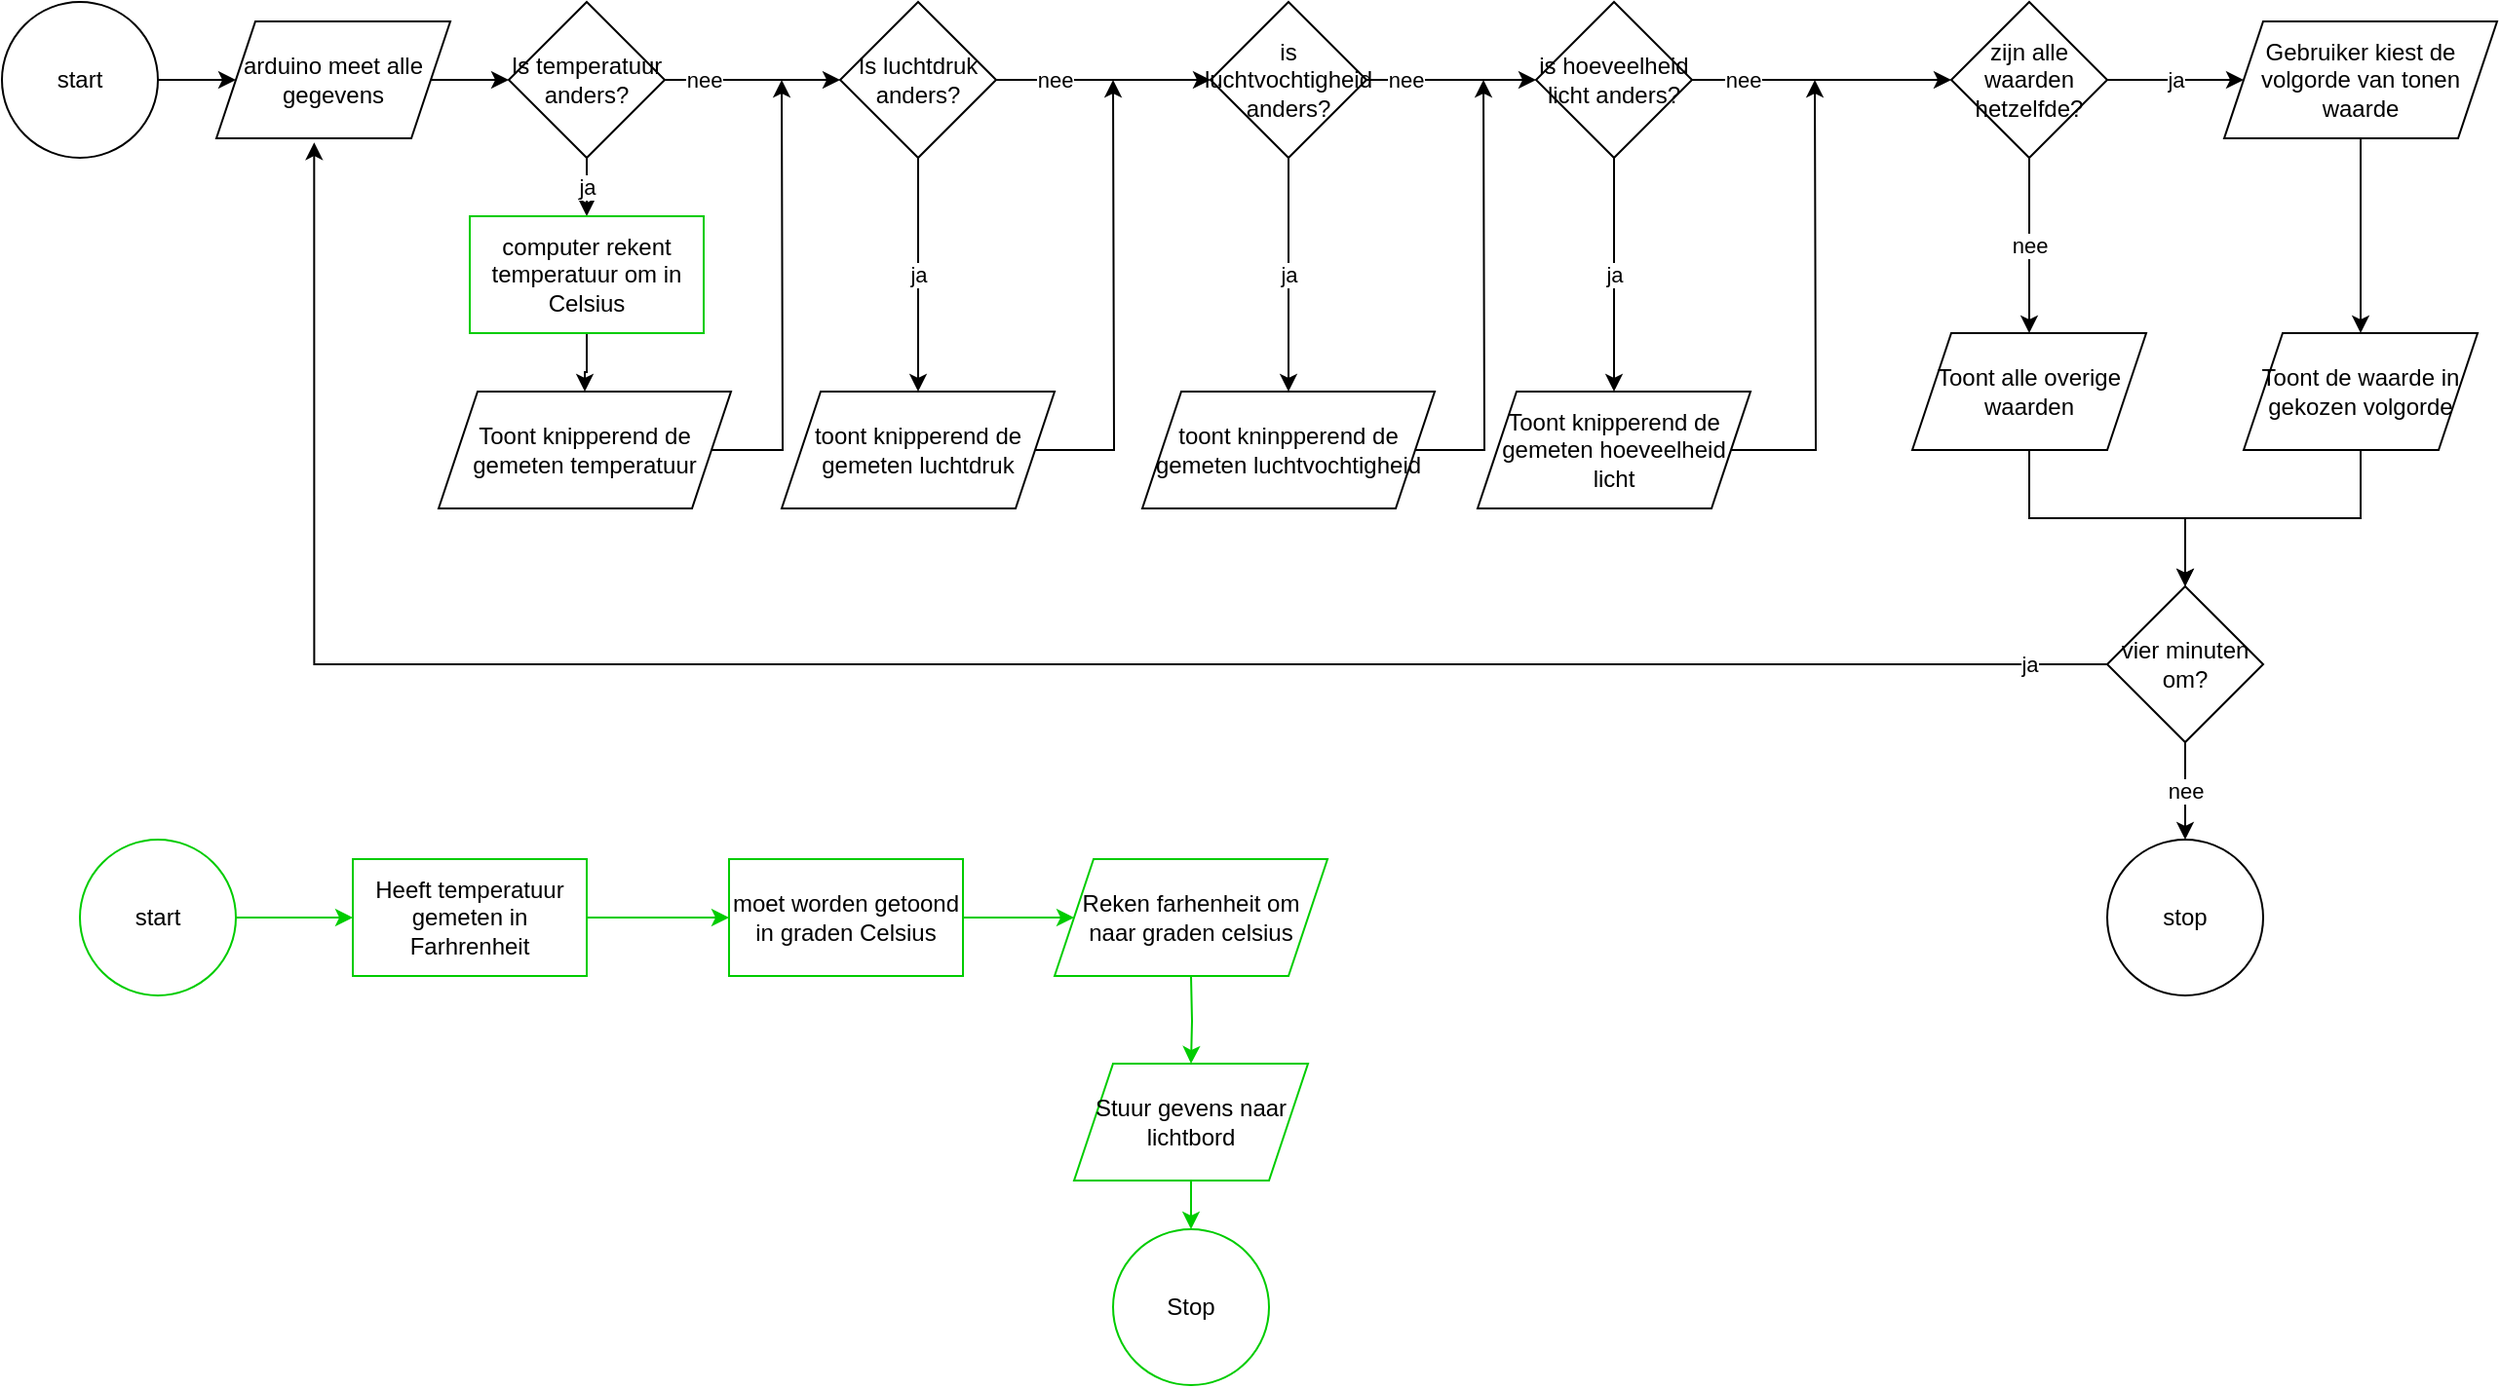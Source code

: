 <mxfile version="20.2.3" type="device"><diagram id="ntfVrjeiewJhtM8tZWk9" name="Pagina-1"><mxGraphModel dx="1221" dy="754" grid="1" gridSize="10" guides="1" tooltips="1" connect="1" arrows="1" fold="1" page="1" pageScale="1" pageWidth="827" pageHeight="1169" math="0" shadow="0"><root><mxCell id="0"/><mxCell id="1" parent="0"/><mxCell id="zyiqszwxk11mMLMGtH5V-11" value="" style="edgeStyle=orthogonalEdgeStyle;rounded=0;orthogonalLoop=1;jettySize=auto;html=1;" edge="1" parent="1" source="zyiqszwxk11mMLMGtH5V-1" target="zyiqszwxk11mMLMGtH5V-10"><mxGeometry relative="1" as="geometry"/></mxCell><mxCell id="zyiqszwxk11mMLMGtH5V-1" value="start" style="ellipse;whiteSpace=wrap;html=1;aspect=fixed;" vertex="1" parent="1"><mxGeometry x="40" y="40" width="80" height="80" as="geometry"/></mxCell><mxCell id="zyiqszwxk11mMLMGtH5V-13" value="" style="edgeStyle=orthogonalEdgeStyle;rounded=0;orthogonalLoop=1;jettySize=auto;html=1;" edge="1" parent="1" source="zyiqszwxk11mMLMGtH5V-10" target="zyiqszwxk11mMLMGtH5V-12"><mxGeometry relative="1" as="geometry"/></mxCell><mxCell id="zyiqszwxk11mMLMGtH5V-10" value="arduino meet alle gegevens" style="shape=parallelogram;perimeter=parallelogramPerimeter;whiteSpace=wrap;html=1;fixedSize=1;" vertex="1" parent="1"><mxGeometry x="150" y="50" width="120" height="60" as="geometry"/></mxCell><mxCell id="zyiqszwxk11mMLMGtH5V-15" value="nee" style="edgeStyle=orthogonalEdgeStyle;rounded=0;orthogonalLoop=1;jettySize=auto;html=1;" edge="1" parent="1" source="zyiqszwxk11mMLMGtH5V-12" target="zyiqszwxk11mMLMGtH5V-14"><mxGeometry x="-0.556" relative="1" as="geometry"><mxPoint as="offset"/></mxGeometry></mxCell><mxCell id="zyiqszwxk11mMLMGtH5V-21" value="ja" style="edgeStyle=orthogonalEdgeStyle;rounded=0;orthogonalLoop=1;jettySize=auto;html=1;" edge="1" parent="1" source="zyiqszwxk11mMLMGtH5V-12" target="zyiqszwxk11mMLMGtH5V-20"><mxGeometry relative="1" as="geometry"/></mxCell><mxCell id="zyiqszwxk11mMLMGtH5V-12" value="Is temperatuur anders?" style="rhombus;whiteSpace=wrap;html=1;" vertex="1" parent="1"><mxGeometry x="300" y="40" width="80" height="80" as="geometry"/></mxCell><mxCell id="zyiqszwxk11mMLMGtH5V-17" value="nee" style="edgeStyle=orthogonalEdgeStyle;rounded=0;orthogonalLoop=1;jettySize=auto;html=1;" edge="1" parent="1" source="zyiqszwxk11mMLMGtH5V-14" target="zyiqszwxk11mMLMGtH5V-16"><mxGeometry x="-0.455" relative="1" as="geometry"><mxPoint as="offset"/></mxGeometry></mxCell><mxCell id="zyiqszwxk11mMLMGtH5V-25" value="ja" style="edgeStyle=orthogonalEdgeStyle;rounded=0;orthogonalLoop=1;jettySize=auto;html=1;" edge="1" parent="1" source="zyiqszwxk11mMLMGtH5V-14" target="zyiqszwxk11mMLMGtH5V-24"><mxGeometry relative="1" as="geometry"/></mxCell><mxCell id="zyiqszwxk11mMLMGtH5V-14" value="Is luchtdruk anders?" style="rhombus;whiteSpace=wrap;html=1;" vertex="1" parent="1"><mxGeometry x="470" y="40" width="80" height="80" as="geometry"/></mxCell><mxCell id="zyiqszwxk11mMLMGtH5V-19" value="nee" style="edgeStyle=orthogonalEdgeStyle;rounded=0;orthogonalLoop=1;jettySize=auto;html=1;" edge="1" parent="1" source="zyiqszwxk11mMLMGtH5V-16" target="zyiqszwxk11mMLMGtH5V-18"><mxGeometry x="-0.54" relative="1" as="geometry"><mxPoint as="offset"/></mxGeometry></mxCell><mxCell id="zyiqszwxk11mMLMGtH5V-27" value="ja" style="edgeStyle=orthogonalEdgeStyle;rounded=0;orthogonalLoop=1;jettySize=auto;html=1;" edge="1" parent="1" source="zyiqszwxk11mMLMGtH5V-16" target="zyiqszwxk11mMLMGtH5V-26"><mxGeometry relative="1" as="geometry"/></mxCell><mxCell id="zyiqszwxk11mMLMGtH5V-16" value="is luchtvochtigheid anders?" style="rhombus;whiteSpace=wrap;html=1;" vertex="1" parent="1"><mxGeometry x="660" y="40" width="80" height="80" as="geometry"/></mxCell><mxCell id="zyiqszwxk11mMLMGtH5V-29" value="ja" style="edgeStyle=orthogonalEdgeStyle;rounded=0;orthogonalLoop=1;jettySize=auto;html=1;" edge="1" parent="1" source="zyiqszwxk11mMLMGtH5V-18" target="zyiqszwxk11mMLMGtH5V-28"><mxGeometry relative="1" as="geometry"/></mxCell><mxCell id="zyiqszwxk11mMLMGtH5V-34" value="nee" style="edgeStyle=orthogonalEdgeStyle;rounded=0;orthogonalLoop=1;jettySize=auto;html=1;" edge="1" parent="1" source="zyiqszwxk11mMLMGtH5V-18" target="zyiqszwxk11mMLMGtH5V-36"><mxGeometry x="-0.593" relative="1" as="geometry"><mxPoint x="1020" y="80" as="targetPoint"/><mxPoint x="-1" as="offset"/></mxGeometry></mxCell><mxCell id="zyiqszwxk11mMLMGtH5V-18" value="is hoeveelheid licht anders?" style="rhombus;whiteSpace=wrap;html=1;" vertex="1" parent="1"><mxGeometry x="827" y="40" width="80" height="80" as="geometry"/></mxCell><mxCell id="zyiqszwxk11mMLMGtH5V-23" value="" style="edgeStyle=orthogonalEdgeStyle;rounded=0;orthogonalLoop=1;jettySize=auto;html=1;" edge="1" parent="1" source="zyiqszwxk11mMLMGtH5V-20" target="zyiqszwxk11mMLMGtH5V-22"><mxGeometry relative="1" as="geometry"/></mxCell><mxCell id="zyiqszwxk11mMLMGtH5V-20" value="computer rekent temperatuur om in Celsius" style="whiteSpace=wrap;html=1;strokeColor=#00CC00;" vertex="1" parent="1"><mxGeometry x="280" y="150" width="120" height="60" as="geometry"/></mxCell><mxCell id="zyiqszwxk11mMLMGtH5V-30" style="edgeStyle=orthogonalEdgeStyle;rounded=0;orthogonalLoop=1;jettySize=auto;html=1;" edge="1" parent="1" source="zyiqszwxk11mMLMGtH5V-22"><mxGeometry relative="1" as="geometry"><mxPoint x="440" y="80" as="targetPoint"/></mxGeometry></mxCell><mxCell id="zyiqszwxk11mMLMGtH5V-22" value="Toont knipperend de gemeten temperatuur" style="shape=parallelogram;perimeter=parallelogramPerimeter;whiteSpace=wrap;html=1;fixedSize=1;" vertex="1" parent="1"><mxGeometry x="264" y="240" width="150" height="60" as="geometry"/></mxCell><mxCell id="zyiqszwxk11mMLMGtH5V-31" style="edgeStyle=orthogonalEdgeStyle;rounded=0;orthogonalLoop=1;jettySize=auto;html=1;" edge="1" parent="1" source="zyiqszwxk11mMLMGtH5V-24"><mxGeometry relative="1" as="geometry"><mxPoint x="610" y="80" as="targetPoint"/></mxGeometry></mxCell><mxCell id="zyiqszwxk11mMLMGtH5V-24" value="toont knipperend de gemeten luchtdruk" style="shape=parallelogram;perimeter=parallelogramPerimeter;whiteSpace=wrap;html=1;fixedSize=1;" vertex="1" parent="1"><mxGeometry x="440" y="240" width="140" height="60" as="geometry"/></mxCell><mxCell id="zyiqszwxk11mMLMGtH5V-32" style="edgeStyle=orthogonalEdgeStyle;rounded=0;orthogonalLoop=1;jettySize=auto;html=1;" edge="1" parent="1" source="zyiqszwxk11mMLMGtH5V-26"><mxGeometry relative="1" as="geometry"><mxPoint x="800" y="80" as="targetPoint"/></mxGeometry></mxCell><mxCell id="zyiqszwxk11mMLMGtH5V-26" value="toont kninpperend de gemeten luchtvochtigheid" style="shape=parallelogram;perimeter=parallelogramPerimeter;whiteSpace=wrap;html=1;fixedSize=1;" vertex="1" parent="1"><mxGeometry x="625" y="240" width="150" height="60" as="geometry"/></mxCell><mxCell id="zyiqszwxk11mMLMGtH5V-35" style="edgeStyle=orthogonalEdgeStyle;rounded=0;orthogonalLoop=1;jettySize=auto;html=1;" edge="1" parent="1" source="zyiqszwxk11mMLMGtH5V-28"><mxGeometry relative="1" as="geometry"><mxPoint x="970" y="80" as="targetPoint"/></mxGeometry></mxCell><mxCell id="zyiqszwxk11mMLMGtH5V-28" value="Toont knipperend de gemeten hoeveelheid licht" style="shape=parallelogram;perimeter=parallelogramPerimeter;whiteSpace=wrap;html=1;fixedSize=1;" vertex="1" parent="1"><mxGeometry x="797" y="240" width="140" height="60" as="geometry"/></mxCell><mxCell id="zyiqszwxk11mMLMGtH5V-41" value="ja" style="edgeStyle=orthogonalEdgeStyle;rounded=0;orthogonalLoop=1;jettySize=auto;html=1;" edge="1" parent="1" source="zyiqszwxk11mMLMGtH5V-36" target="zyiqszwxk11mMLMGtH5V-39"><mxGeometry relative="1" as="geometry"/></mxCell><mxCell id="zyiqszwxk11mMLMGtH5V-43" value="nee" style="edgeStyle=orthogonalEdgeStyle;rounded=0;orthogonalLoop=1;jettySize=auto;html=1;" edge="1" parent="1" source="zyiqszwxk11mMLMGtH5V-36" target="zyiqszwxk11mMLMGtH5V-42"><mxGeometry relative="1" as="geometry"/></mxCell><mxCell id="zyiqszwxk11mMLMGtH5V-36" value="zijn alle waarden hetzelfde?" style="rhombus;whiteSpace=wrap;html=1;" vertex="1" parent="1"><mxGeometry x="1040" y="40" width="80" height="80" as="geometry"/></mxCell><mxCell id="zyiqszwxk11mMLMGtH5V-47" value="" style="edgeStyle=orthogonalEdgeStyle;rounded=0;orthogonalLoop=1;jettySize=auto;html=1;" edge="1" parent="1" source="zyiqszwxk11mMLMGtH5V-39" target="zyiqszwxk11mMLMGtH5V-46"><mxGeometry relative="1" as="geometry"/></mxCell><mxCell id="zyiqszwxk11mMLMGtH5V-39" value="Gebruiker kiest de volgorde van tonen waarde" style="shape=parallelogram;perimeter=parallelogramPerimeter;whiteSpace=wrap;html=1;fixedSize=1;" vertex="1" parent="1"><mxGeometry x="1180" y="50" width="140" height="60" as="geometry"/></mxCell><mxCell id="zyiqszwxk11mMLMGtH5V-49" value="" style="edgeStyle=orthogonalEdgeStyle;rounded=0;orthogonalLoop=1;jettySize=auto;html=1;" edge="1" parent="1" source="zyiqszwxk11mMLMGtH5V-42" target="zyiqszwxk11mMLMGtH5V-48"><mxGeometry relative="1" as="geometry"/></mxCell><mxCell id="zyiqszwxk11mMLMGtH5V-42" value="Toont alle overige waarden" style="shape=parallelogram;perimeter=parallelogramPerimeter;whiteSpace=wrap;html=1;fixedSize=1;" vertex="1" parent="1"><mxGeometry x="1020" y="210" width="120" height="60" as="geometry"/></mxCell><mxCell id="zyiqszwxk11mMLMGtH5V-50" style="edgeStyle=orthogonalEdgeStyle;rounded=0;orthogonalLoop=1;jettySize=auto;html=1;entryX=0.5;entryY=0;entryDx=0;entryDy=0;" edge="1" parent="1" source="zyiqszwxk11mMLMGtH5V-46" target="zyiqszwxk11mMLMGtH5V-48"><mxGeometry relative="1" as="geometry"/></mxCell><mxCell id="zyiqszwxk11mMLMGtH5V-46" value="Toont de waarde in gekozen volgorde" style="shape=parallelogram;perimeter=parallelogramPerimeter;whiteSpace=wrap;html=1;fixedSize=1;" vertex="1" parent="1"><mxGeometry x="1190" y="210" width="120" height="60" as="geometry"/></mxCell><mxCell id="zyiqszwxk11mMLMGtH5V-51" value="ja" style="edgeStyle=orthogonalEdgeStyle;rounded=0;orthogonalLoop=1;jettySize=auto;html=1;entryX=0.418;entryY=1.035;entryDx=0;entryDy=0;entryPerimeter=0;" edge="1" parent="1" source="zyiqszwxk11mMLMGtH5V-48" target="zyiqszwxk11mMLMGtH5V-10"><mxGeometry x="-0.933" relative="1" as="geometry"><mxPoint as="offset"/></mxGeometry></mxCell><mxCell id="zyiqszwxk11mMLMGtH5V-53" value="nee" style="edgeStyle=orthogonalEdgeStyle;rounded=0;orthogonalLoop=1;jettySize=auto;html=1;" edge="1" parent="1" source="zyiqszwxk11mMLMGtH5V-48" target="zyiqszwxk11mMLMGtH5V-52"><mxGeometry relative="1" as="geometry"/></mxCell><mxCell id="zyiqszwxk11mMLMGtH5V-48" value="vier minuten om?" style="rhombus;whiteSpace=wrap;html=1;" vertex="1" parent="1"><mxGeometry x="1120" y="340" width="80" height="80" as="geometry"/></mxCell><mxCell id="zyiqszwxk11mMLMGtH5V-52" value="stop" style="ellipse;whiteSpace=wrap;html=1;aspect=fixed;" vertex="1" parent="1"><mxGeometry x="1120" y="470" width="80" height="80" as="geometry"/></mxCell><mxCell id="zyiqszwxk11mMLMGtH5V-66" value="" style="edgeStyle=orthogonalEdgeStyle;rounded=0;orthogonalLoop=1;jettySize=auto;html=1;strokeColor=#00CC00;" edge="1" parent="1" source="zyiqszwxk11mMLMGtH5V-54" target="zyiqszwxk11mMLMGtH5V-65"><mxGeometry relative="1" as="geometry"/></mxCell><mxCell id="zyiqszwxk11mMLMGtH5V-54" value="start" style="ellipse;whiteSpace=wrap;html=1;aspect=fixed;strokeColor=#00CC00;" vertex="1" parent="1"><mxGeometry x="80" y="470" width="80" height="80" as="geometry"/></mxCell><mxCell id="zyiqszwxk11mMLMGtH5V-60" value="" style="edgeStyle=orthogonalEdgeStyle;rounded=0;orthogonalLoop=1;jettySize=auto;html=1;exitX=1;exitY=0.5;exitDx=0;exitDy=0;strokeColor=#00CC00;" edge="1" parent="1" source="zyiqszwxk11mMLMGtH5V-65" target="zyiqszwxk11mMLMGtH5V-59"><mxGeometry relative="1" as="geometry"><mxPoint x="350" y="510.0" as="sourcePoint"/></mxGeometry></mxCell><mxCell id="zyiqszwxk11mMLMGtH5V-68" value="" style="edgeStyle=orthogonalEdgeStyle;rounded=0;orthogonalLoop=1;jettySize=auto;html=1;strokeColor=#00CC00;" edge="1" parent="1" source="zyiqszwxk11mMLMGtH5V-59" target="zyiqszwxk11mMLMGtH5V-67"><mxGeometry relative="1" as="geometry"/></mxCell><mxCell id="zyiqszwxk11mMLMGtH5V-59" value="moet worden getoond in graden Celsius" style="whiteSpace=wrap;html=1;strokeColor=#00CC00;" vertex="1" parent="1"><mxGeometry x="413" y="480" width="120" height="60" as="geometry"/></mxCell><mxCell id="zyiqszwxk11mMLMGtH5V-64" value="" style="edgeStyle=orthogonalEdgeStyle;rounded=0;orthogonalLoop=1;jettySize=auto;html=1;strokeColor=#00CC00;" edge="1" parent="1" target="zyiqszwxk11mMLMGtH5V-63"><mxGeometry relative="1" as="geometry"><mxPoint x="650" y="540.0" as="sourcePoint"/></mxGeometry></mxCell><mxCell id="zyiqszwxk11mMLMGtH5V-70" value="" style="edgeStyle=orthogonalEdgeStyle;rounded=0;orthogonalLoop=1;jettySize=auto;html=1;strokeColor=#00CC00;" edge="1" parent="1" source="zyiqszwxk11mMLMGtH5V-63" target="zyiqszwxk11mMLMGtH5V-69"><mxGeometry relative="1" as="geometry"/></mxCell><mxCell id="zyiqszwxk11mMLMGtH5V-63" value="Stuur gevens naar lichtbord" style="shape=parallelogram;perimeter=parallelogramPerimeter;whiteSpace=wrap;html=1;fixedSize=1;strokeColor=#00CC00;" vertex="1" parent="1"><mxGeometry x="590" y="585" width="120" height="60" as="geometry"/></mxCell><mxCell id="zyiqszwxk11mMLMGtH5V-65" value="Heeft temperatuur gemeten in Farhrenheit" style="whiteSpace=wrap;html=1;strokeColor=#00CC00;" vertex="1" parent="1"><mxGeometry x="220" y="480" width="120" height="60" as="geometry"/></mxCell><mxCell id="zyiqszwxk11mMLMGtH5V-67" value="Reken farhenheit om naar graden celsius" style="shape=parallelogram;perimeter=parallelogramPerimeter;whiteSpace=wrap;html=1;fixedSize=1;strokeColor=#00CC00;" vertex="1" parent="1"><mxGeometry x="580" y="480" width="140" height="60" as="geometry"/></mxCell><mxCell id="zyiqszwxk11mMLMGtH5V-69" value="Stop" style="ellipse;whiteSpace=wrap;html=1;aspect=fixed;strokeColor=#00CC00;" vertex="1" parent="1"><mxGeometry x="610" y="670" width="80" height="80" as="geometry"/></mxCell></root></mxGraphModel></diagram></mxfile>